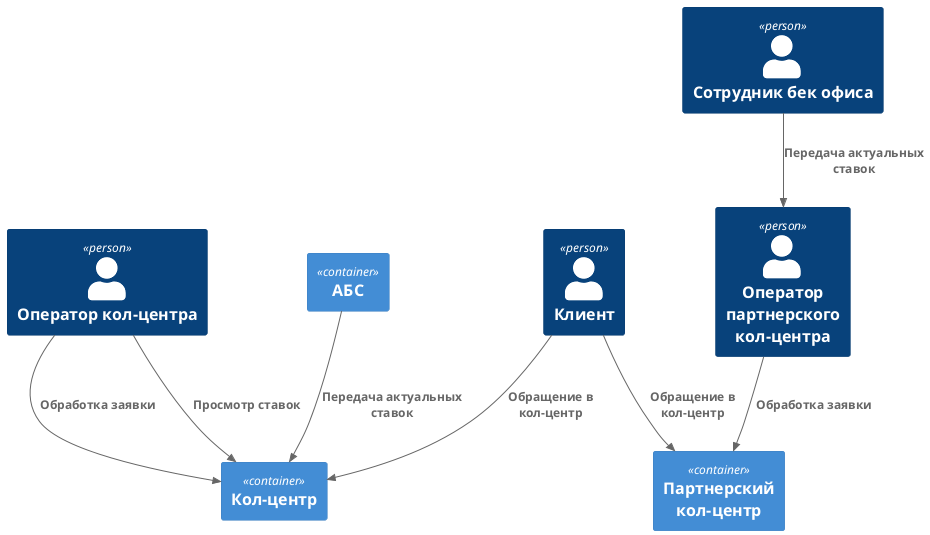 @startuml
!include <C4/C4>
!include <C4/C4_Container>


Person(client, "Клиент")
Person(back, "Сотрудник бек офиса")
Person(operator, "Оператор кол-центра")
Person(operatorExt, "Оператор партнерского кол-центра")

Container(callCenter, "Кол-центр")
Container(abs, "АБС")
Container(callCenterExt, "Партнерский кол-центр")

Rel(client, callCenter, "Обращение в кол-центр")
Rel(client, callCenterExt, "Обращение в кол-центр")

Rel(operatorExt, callCenterExt, "Обработка заявки")

Rel(operator, callCenter, "Обработка заявки")
Rel(operator, callCenter, "Просмотр ставок")


Rel(abs, callCenter, "Передача актуальных ставок")

Rel(back, operatorExt, "Передача актуальных ставок")


@enduml